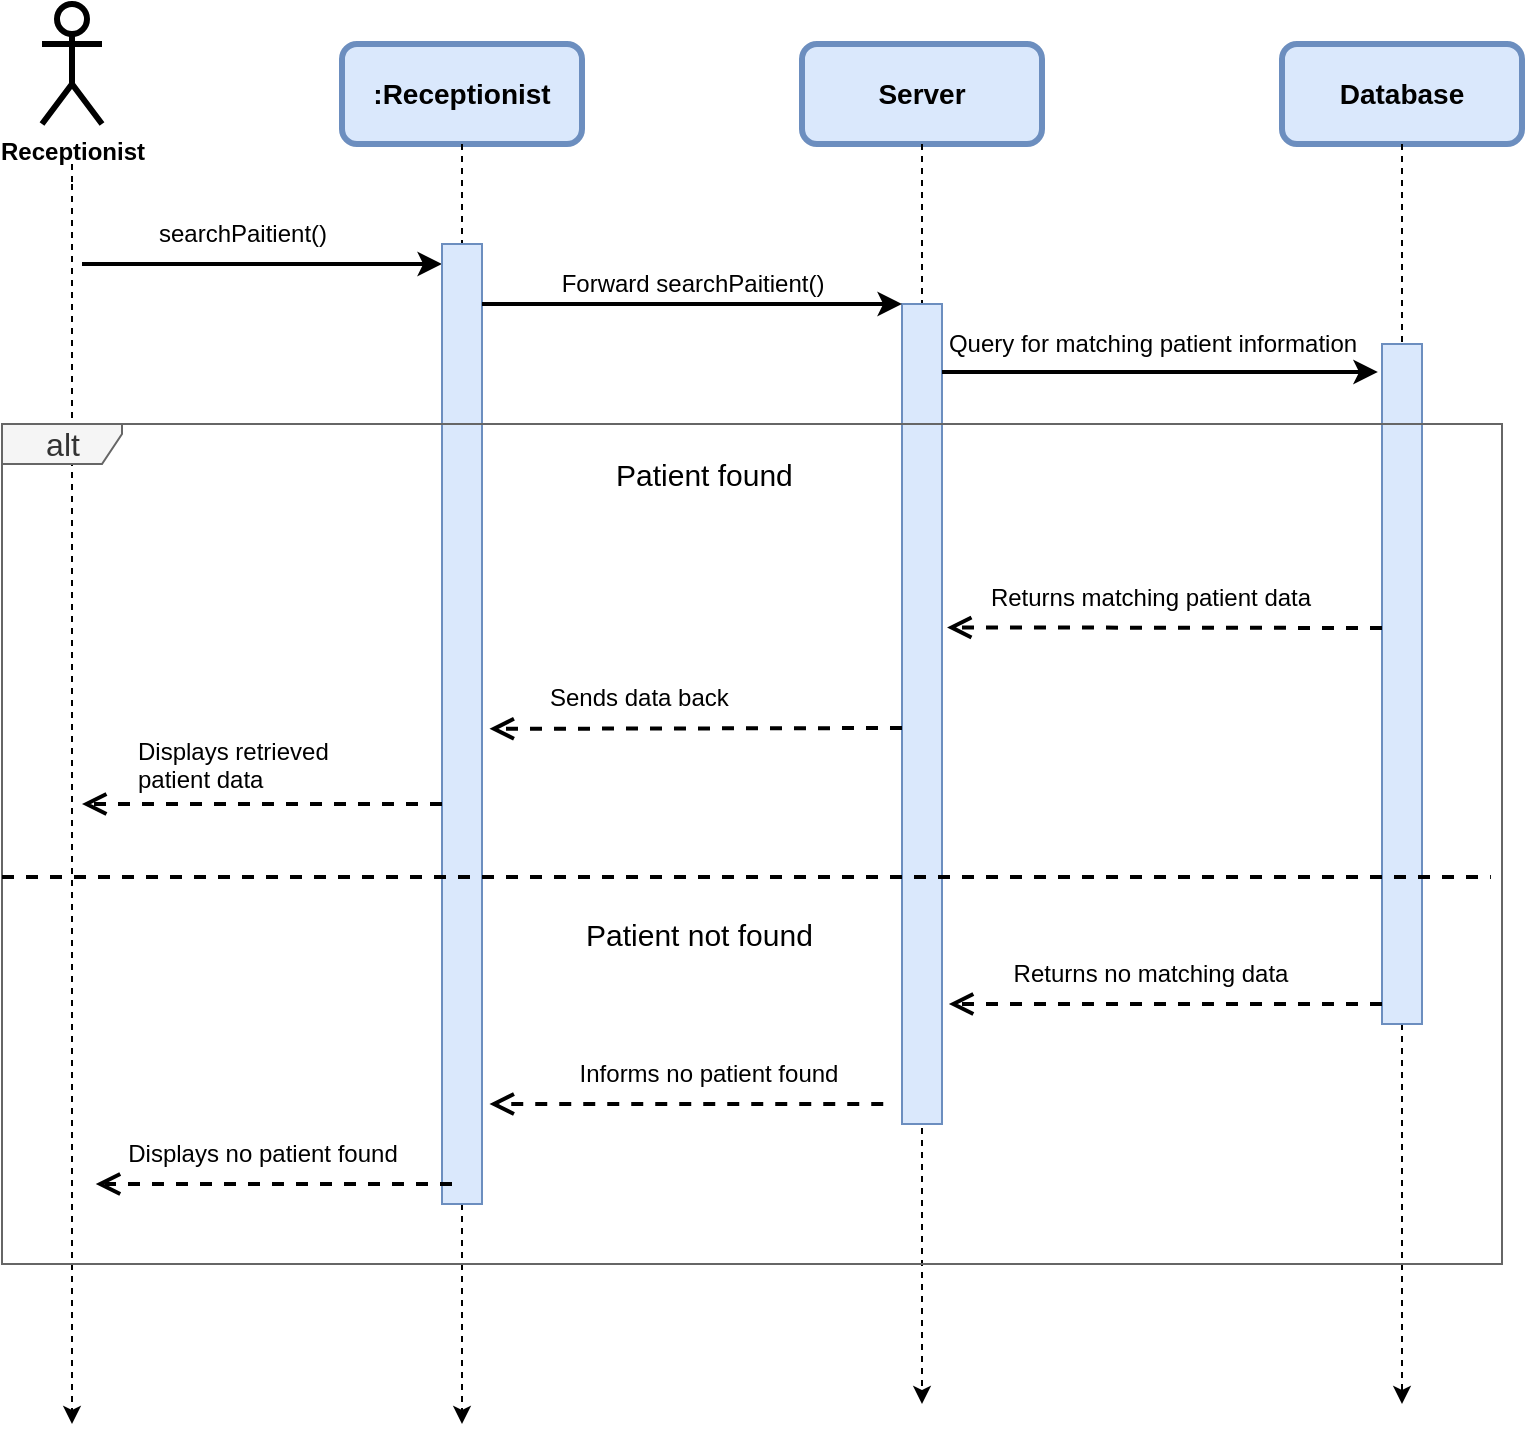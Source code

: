 <mxfile>
    <diagram id="QO78QRGCq3PSpGvauxfL" name="Page-1">
        <mxGraphModel dx="498" dy="492" grid="1" gridSize="10" guides="1" tooltips="1" connect="1" arrows="1" fold="1" page="1" pageScale="1" pageWidth="850" pageHeight="1100" math="0" shadow="0">
            <root>
                <mxCell id="0"/>
                <mxCell id="1" parent="0"/>
                <mxCell id="79" value="&lt;b&gt;Receptionist&lt;br&gt;&lt;/b&gt;" style="shape=umlActor;verticalLabelPosition=bottom;verticalAlign=top;html=1;outlineConnect=0;strokeWidth=3;rounded=1;" parent="1" vertex="1">
                    <mxGeometry x="70" y="30" width="30" height="60" as="geometry"/>
                </mxCell>
                <mxCell id="80" style="edgeStyle=none;html=1;dashed=1;strokeWidth=1;startArrow=none;" parent="1" edge="1">
                    <mxGeometry relative="1" as="geometry">
                        <mxPoint x="85" y="740" as="targetPoint"/>
                        <Array as="points">
                            <mxPoint x="85" y="160"/>
                        </Array>
                        <mxPoint x="85" y="120" as="sourcePoint"/>
                    </mxGeometry>
                </mxCell>
                <mxCell id="81" value="" style="endArrow=classic;html=1;strokeWidth=2;" parent="1" edge="1">
                    <mxGeometry relative="1" as="geometry">
                        <mxPoint x="90" y="160" as="sourcePoint"/>
                        <mxPoint x="270" y="160" as="targetPoint"/>
                    </mxGeometry>
                </mxCell>
                <mxCell id="82" value="searchPaitient()" style="text;html=1;align=center;verticalAlign=middle;resizable=0;points=[];autosize=1;strokeColor=none;fillColor=none;" parent="1" vertex="1">
                    <mxGeometry x="115" y="130" width="110" height="30" as="geometry"/>
                </mxCell>
                <mxCell id="83" value="&lt;span style=&quot;font-size: 14px;&quot;&gt;&lt;b&gt;&lt;font color=&quot;#000000&quot;&gt;:Receptionist&lt;/font&gt;&lt;/b&gt;&lt;/span&gt;" style="rounded=1;whiteSpace=wrap;html=1;strokeWidth=3;fillColor=#dae8fc;strokeColor=#6c8ebf;" parent="1" vertex="1">
                    <mxGeometry x="220" y="50" width="120" height="50" as="geometry"/>
                </mxCell>
                <mxCell id="84" style="edgeStyle=none;html=1;exitX=0.5;exitY=1;exitDx=0;exitDy=0;dashed=1;strokeWidth=1;startArrow=none;" parent="1" source="89" edge="1">
                    <mxGeometry relative="1" as="geometry">
                        <mxPoint x="280" y="740" as="targetPoint"/>
                        <Array as="points"/>
                        <mxPoint x="95" y="70" as="sourcePoint"/>
                    </mxGeometry>
                </mxCell>
                <mxCell id="85" value="&lt;span style=&quot;font-size: 14px;&quot;&gt;&lt;b&gt;&lt;font color=&quot;#000000&quot;&gt;Server&lt;/font&gt;&lt;/b&gt;&lt;/span&gt;" style="rounded=1;whiteSpace=wrap;html=1;strokeWidth=3;fillColor=#dae8fc;strokeColor=#6c8ebf;" parent="1" vertex="1">
                    <mxGeometry x="450" y="50" width="120" height="50" as="geometry"/>
                </mxCell>
                <mxCell id="86" style="edgeStyle=none;html=1;dashed=1;strokeWidth=1;" parent="1" source="85" edge="1">
                    <mxGeometry relative="1" as="geometry">
                        <mxPoint x="510" y="730" as="targetPoint"/>
                        <Array as="points"/>
                        <mxPoint x="490" y="110" as="sourcePoint"/>
                    </mxGeometry>
                </mxCell>
                <mxCell id="87" value="" style="html=1;points=[];perimeter=orthogonalPerimeter;fontSize=13;fillColor=#dae8fc;strokeColor=#6c8ebf;" parent="1" vertex="1">
                    <mxGeometry x="500" y="180" width="20" height="410" as="geometry"/>
                </mxCell>
                <mxCell id="88" value="" style="edgeStyle=none;html=1;exitX=0.5;exitY=1;exitDx=0;exitDy=0;dashed=1;strokeWidth=1;endArrow=none;" parent="1" source="83" target="89" edge="1">
                    <mxGeometry relative="1" as="geometry">
                        <mxPoint x="280" y="580" as="targetPoint"/>
                        <Array as="points"/>
                        <mxPoint x="280" y="100" as="sourcePoint"/>
                    </mxGeometry>
                </mxCell>
                <mxCell id="89" value="" style="html=1;points=[];perimeter=orthogonalPerimeter;fontSize=13;fillColor=#dae8fc;strokeColor=#6c8ebf;" parent="1" vertex="1">
                    <mxGeometry x="270" y="150" width="20" height="480" as="geometry"/>
                </mxCell>
                <mxCell id="90" value="" style="endArrow=classic;html=1;strokeWidth=2;" parent="1" edge="1">
                    <mxGeometry relative="1" as="geometry">
                        <mxPoint x="290" y="180" as="sourcePoint"/>
                        <mxPoint x="500" y="180" as="targetPoint"/>
                        <Array as="points">
                            <mxPoint x="390" y="180"/>
                        </Array>
                    </mxGeometry>
                </mxCell>
                <mxCell id="91" value="Forward searchPaitient()" style="text;html=1;align=center;verticalAlign=middle;resizable=0;points=[];autosize=1;strokeColor=none;fillColor=none;" parent="1" vertex="1">
                    <mxGeometry x="320" y="155" width="150" height="30" as="geometry"/>
                </mxCell>
                <mxCell id="92" value="&lt;span style=&quot;font-size: 14px;&quot;&gt;&lt;b&gt;&lt;font color=&quot;#000000&quot;&gt;Database&lt;/font&gt;&lt;/b&gt;&lt;/span&gt;" style="rounded=1;whiteSpace=wrap;html=1;strokeWidth=3;fillColor=#dae8fc;strokeColor=#6c8ebf;" parent="1" vertex="1">
                    <mxGeometry x="690" y="50" width="120" height="50" as="geometry"/>
                </mxCell>
                <mxCell id="93" value="" style="endArrow=classic;html=1;strokeWidth=2;entryX=0.991;entryY=0.967;entryDx=0;entryDy=0;entryPerimeter=0;" parent="1" target="99" edge="1">
                    <mxGeometry relative="1" as="geometry">
                        <mxPoint x="520" y="214" as="sourcePoint"/>
                        <mxPoint x="729.16" y="210.0" as="targetPoint"/>
                    </mxGeometry>
                </mxCell>
                <mxCell id="94" style="edgeStyle=none;html=1;dashed=1;strokeWidth=1;exitX=0.5;exitY=1;exitDx=0;exitDy=0;startArrow=none;" parent="1" source="96" edge="1">
                    <mxGeometry relative="1" as="geometry">
                        <mxPoint x="750" y="730" as="targetPoint"/>
                        <Array as="points">
                            <mxPoint x="750" y="730"/>
                        </Array>
                        <mxPoint x="520" y="110" as="sourcePoint"/>
                    </mxGeometry>
                </mxCell>
                <mxCell id="95" value="" style="edgeStyle=none;html=1;dashed=1;strokeWidth=1;exitX=0.5;exitY=1;exitDx=0;exitDy=0;endArrow=none;" parent="1" source="92" target="96" edge="1">
                    <mxGeometry relative="1" as="geometry">
                        <mxPoint x="750" y="730" as="targetPoint"/>
                        <Array as="points"/>
                        <mxPoint x="750" y="100" as="sourcePoint"/>
                    </mxGeometry>
                </mxCell>
                <mxCell id="96" value="" style="html=1;points=[];perimeter=orthogonalPerimeter;fontSize=13;fillColor=#dae8fc;strokeColor=#6c8ebf;" parent="1" vertex="1">
                    <mxGeometry x="740" y="200" width="20" height="340" as="geometry"/>
                </mxCell>
                <mxCell id="97" value="" style="edgeStyle=none;html=1;dashed=1;strokeWidth=1;startArrow=none;endArrow=none;" parent="1" edge="1">
                    <mxGeometry relative="1" as="geometry">
                        <mxPoint x="85" y="120" as="targetPoint"/>
                        <Array as="points"/>
                        <mxPoint x="85" y="110" as="sourcePoint"/>
                    </mxGeometry>
                </mxCell>
                <mxCell id="99" value="Query for matching patient information" style="text;html=1;align=center;verticalAlign=middle;resizable=0;points=[];autosize=1;strokeColor=none;fillColor=none;" parent="1" vertex="1">
                    <mxGeometry x="510" y="185" width="230" height="30" as="geometry"/>
                </mxCell>
                <mxCell id="100" value="&lt;font style=&quot;font-size: 16px;&quot;&gt;alt&lt;/font&gt;" style="shape=umlFrame;tabWidth=110;tabHeight=30;tabPosition=left;html=1;boundedLbl=1;labelInHeader=1;width=60;height=20;rounded=0;shadow=0;glass=0;sketch=0;fontSize=15;fillColor=#f5f5f5;fontColor=#333333;strokeColor=#666666;" parent="1" vertex="1">
                    <mxGeometry x="50" y="240" width="750" height="420" as="geometry"/>
                </mxCell>
                <mxCell id="101" value="Patient found" style="text;rounded=0;shadow=0;glass=0;sketch=0;fontSize=15;" parent="100" vertex="1">
                    <mxGeometry width="100" height="20" relative="1" as="geometry">
                        <mxPoint x="305" y="10" as="offset"/>
                    </mxGeometry>
                </mxCell>
                <mxCell id="102" value="" style="line;strokeWidth=2;dashed=1;labelPosition=center;verticalLabelPosition=bottom;align=left;verticalAlign=top;spacingLeft=20;spacingTop=15;rounded=0;shadow=0;glass=0;sketch=0;fontSize=16;" parent="100" vertex="1">
                    <mxGeometry x="0.001" y="218.079" width="744.444" height="16.8" as="geometry"/>
                </mxCell>
                <mxCell id="103" value="Patient not found" style="text;rounded=0;shadow=0;glass=0;sketch=0;fontSize=15;" parent="100" vertex="1">
                    <mxGeometry width="100" height="60" relative="1" as="geometry">
                        <mxPoint x="290" y="240" as="offset"/>
                    </mxGeometry>
                </mxCell>
                <mxCell id="104" value="Returns matching patient data" style="text;html=1;align=center;verticalAlign=middle;resizable=0;points=[];autosize=1;strokeColor=none;fillColor=none;" parent="100" vertex="1">
                    <mxGeometry x="483.751" y="71.704" width="180" height="30" as="geometry"/>
                </mxCell>
                <mxCell id="105" value="" style="html=1;verticalAlign=bottom;endArrow=open;dashed=1;endSize=8;strokeWidth=2;fontSize=13;entryX=1.042;entryY=0.315;entryDx=0;entryDy=0;entryPerimeter=0;" parent="100" edge="1">
                    <mxGeometry x="0.422" relative="1" as="geometry">
                        <mxPoint x="690" y="102" as="sourcePoint"/>
                        <mxPoint x="472.506" y="101.702" as="targetPoint"/>
                        <mxPoint as="offset"/>
                    </mxGeometry>
                </mxCell>
                <mxCell id="106" value="Sends data back" style="text;whiteSpace=wrap;html=1;" parent="100" vertex="1">
                    <mxGeometry x="271.873" y="122.924" width="233.766" height="60.0" as="geometry"/>
                </mxCell>
                <mxCell id="107" value="" style="html=1;verticalAlign=bottom;endArrow=open;dashed=1;endSize=8;strokeWidth=2;fontSize=13;entryX=1.042;entryY=0.315;entryDx=0;entryDy=0;entryPerimeter=0;" parent="100" edge="1">
                    <mxGeometry x="0.422" relative="1" as="geometry">
                        <mxPoint x="450" y="152" as="sourcePoint"/>
                        <mxPoint x="243.751" y="152.429" as="targetPoint"/>
                        <mxPoint as="offset"/>
                    </mxGeometry>
                </mxCell>
                <mxCell id="108" value="" style="html=1;verticalAlign=bottom;endArrow=open;dashed=1;endSize=8;strokeWidth=2;fontSize=13;" parent="100" edge="1">
                    <mxGeometry x="0.422" relative="1" as="geometry">
                        <mxPoint x="220" y="190" as="sourcePoint"/>
                        <mxPoint x="40" y="190" as="targetPoint"/>
                        <mxPoint as="offset"/>
                    </mxGeometry>
                </mxCell>
                <mxCell id="109" value="Displays retrieved&lt;br&gt;patient data" style="text;whiteSpace=wrap;html=1;" parent="100" vertex="1">
                    <mxGeometry x="65.623" y="150.0" width="233.766" height="60.0" as="geometry"/>
                </mxCell>
                <mxCell id="110" value="" style="html=1;verticalAlign=bottom;endArrow=open;dashed=1;endSize=8;strokeWidth=2;fontSize=13;entryX=1.042;entryY=0.315;entryDx=0;entryDy=0;entryPerimeter=0;" parent="100" edge="1">
                    <mxGeometry x="0.422" relative="1" as="geometry">
                        <mxPoint x="690" y="290" as="sourcePoint"/>
                        <mxPoint x="473.436" y="290.002" as="targetPoint"/>
                        <mxPoint as="offset"/>
                        <Array as="points"/>
                    </mxGeometry>
                </mxCell>
                <mxCell id="111" value="Returns no matching data" style="text;html=1;align=center;verticalAlign=middle;resizable=0;points=[];autosize=1;strokeColor=none;fillColor=none;" parent="100" vertex="1">
                    <mxGeometry x="493.748" y="260.004" width="160" height="30" as="geometry"/>
                </mxCell>
                <mxCell id="112" value="" style="html=1;verticalAlign=bottom;endArrow=open;dashed=1;endSize=8;strokeWidth=2;fontSize=13;" parent="100" edge="1">
                    <mxGeometry x="0.422" relative="1" as="geometry">
                        <mxPoint x="440.625" y="340.009" as="sourcePoint"/>
                        <mxPoint x="243.75" y="340" as="targetPoint"/>
                        <mxPoint as="offset"/>
                        <Array as="points"/>
                    </mxGeometry>
                </mxCell>
                <mxCell id="113" value="Informs no patient found" style="text;html=1;align=center;verticalAlign=middle;resizable=0;points=[];autosize=1;strokeColor=none;fillColor=none;" parent="100" vertex="1">
                    <mxGeometry x="277.813" y="310.004" width="150" height="30" as="geometry"/>
                </mxCell>
                <mxCell id="114" value="" style="html=1;verticalAlign=bottom;endArrow=open;dashed=1;endSize=8;strokeWidth=2;fontSize=13;" parent="100" edge="1">
                    <mxGeometry x="0.422" relative="1" as="geometry">
                        <mxPoint x="225" y="380" as="sourcePoint"/>
                        <mxPoint x="46.875" y="380" as="targetPoint"/>
                        <mxPoint as="offset"/>
                        <Array as="points"/>
                    </mxGeometry>
                </mxCell>
                <mxCell id="115" value="Displays no patient found" style="text;html=1;align=center;verticalAlign=middle;resizable=0;points=[];autosize=1;strokeColor=none;fillColor=none;" parent="100" vertex="1">
                    <mxGeometry x="49.996" y="350.004" width="160" height="30" as="geometry"/>
                </mxCell>
            </root>
        </mxGraphModel>
    </diagram>
</mxfile>